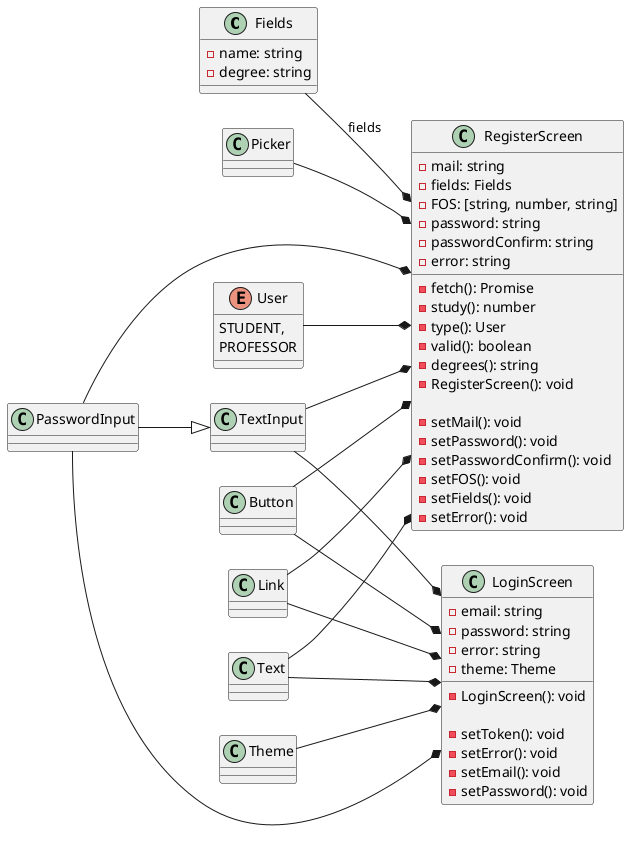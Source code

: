 @startuml Auth
left to right direction

class Fields {
	-name: string
	-degree: string
}

class Picker
class Button
class TextInput
class PasswordInput
class Link
class Text 
enum User {
	STUDENT,
	PROFESSOR
}

class RegisterScreen {
	-mail: string
	-fields: Fields
	-FOS: [string, number, string]
	-password: string
	-passwordConfirm: string
	-error: string

	-fetch(): Promise
	-study(): number
	-type(): User
	-valid(): boolean
	-degrees(): string
	-RegisterScreen(): void

	-setMail(): void
	-setPassword(): void
	-setPasswordConfirm(): void
	-setFOS(): void
	-setFields(): void
	-setError(): void
}

class Theme
class LoginScreen {
	-email: string
	-password: string
	-error: string
	-theme: Theme

	-LoginScreen(): void
	
	-setToken(): void
	-setError(): void
	-setEmail(): void
	-setPassword(): void
}

Text --* LoginScreen
Text --* RegisterScreen

Theme --* LoginScreen

User --* RegisterScreen

TextInput --* LoginScreen
Button --* LoginScreen
Link --* LoginScreen
PasswordInput --* LoginScreen
PasswordInput --|> TextInput

TextInput --* RegisterScreen
PasswordInput --* RegisterScreen
Link --* RegisterScreen
Button --* RegisterScreen
Fields --* RegisterScreen: fields
Picker --* RegisterScreen
@enduml
